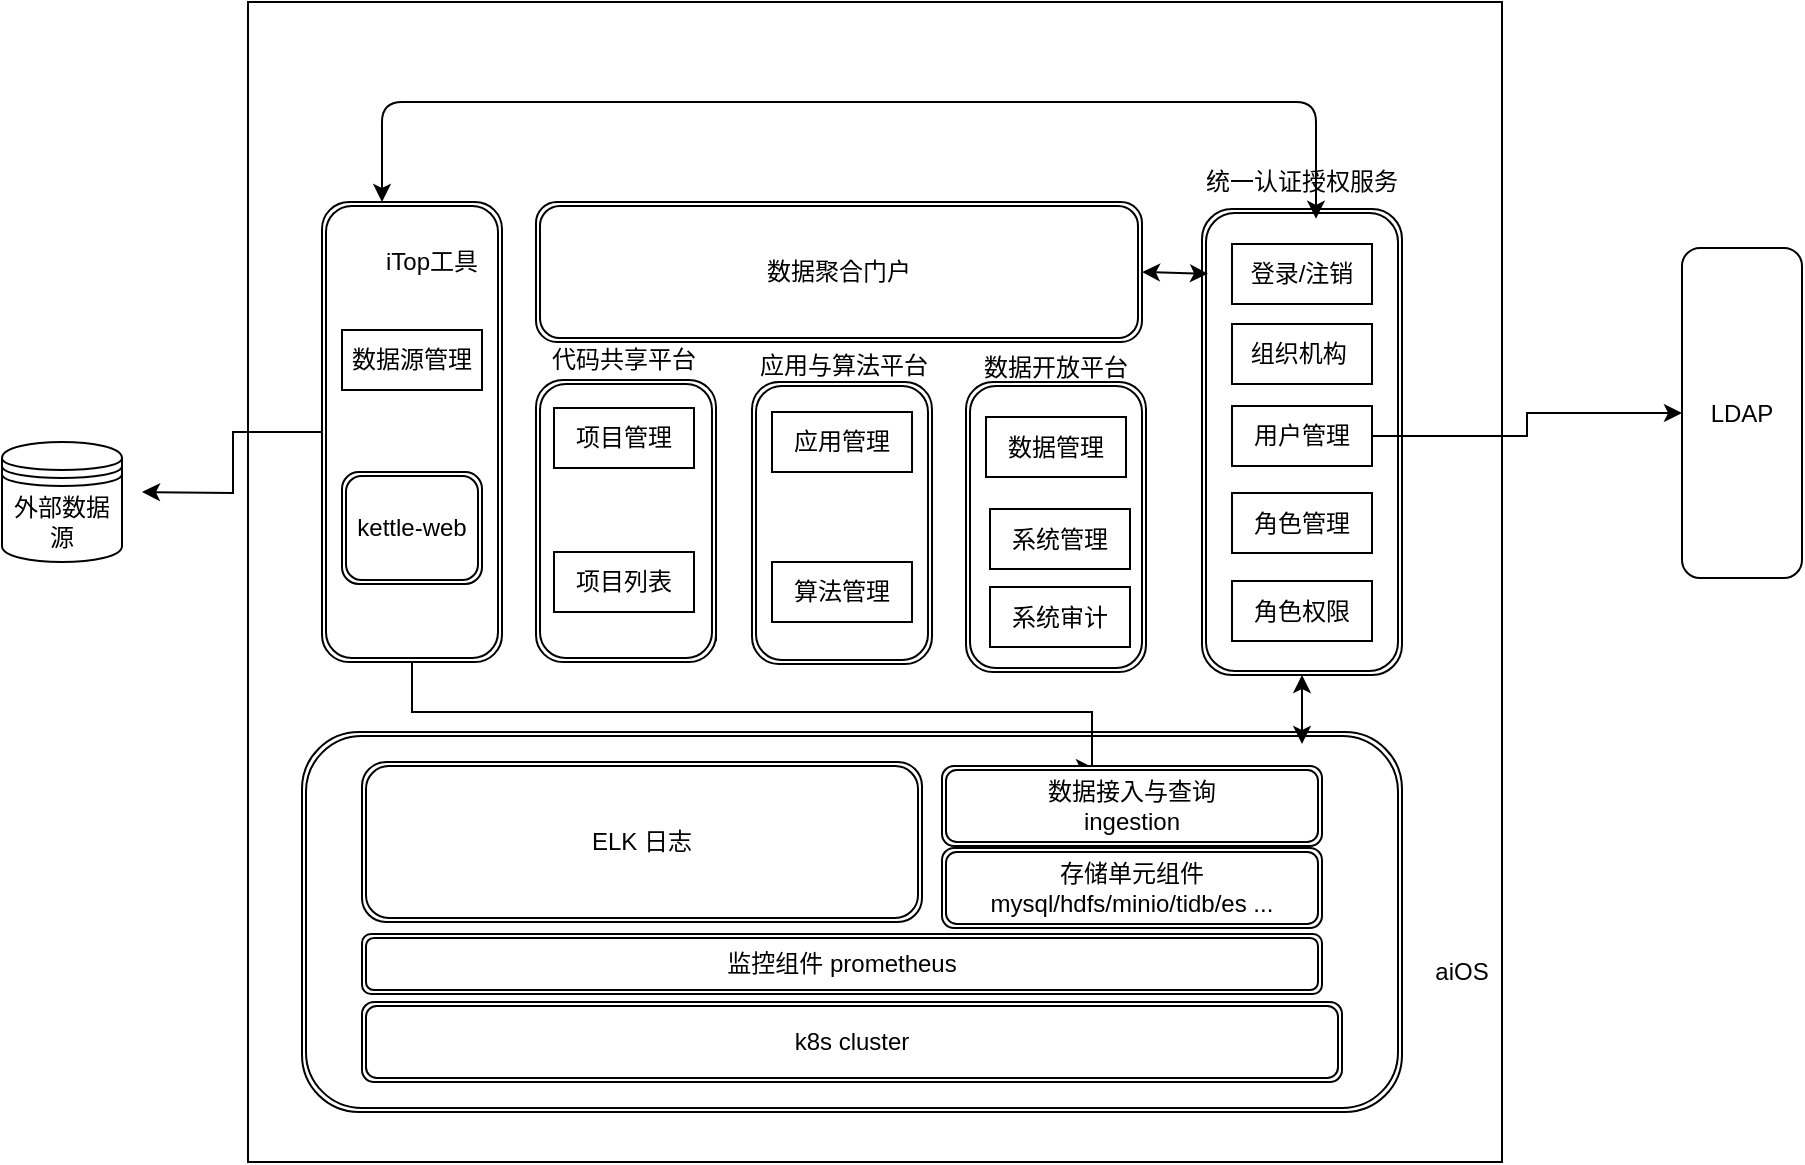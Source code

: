 <mxfile version="14.4.3" type="github">
  <diagram id="kdde09D2nnx4coVuQpx-" name="第 1 页">
    <mxGraphModel dx="1422" dy="794" grid="1" gridSize="10" guides="1" tooltips="1" connect="1" arrows="1" fold="1" page="1" pageScale="1" pageWidth="827" pageHeight="1169" math="0" shadow="0">
      <root>
        <mxCell id="0" />
        <mxCell id="1" parent="0" />
        <mxCell id="gJM25PYip7lrtwRQAck6-2" value="" style="whiteSpace=wrap;html=1;" parent="1" vertex="1">
          <mxGeometry x="143" y="80" width="627" height="580" as="geometry" />
        </mxCell>
        <mxCell id="geDU7SRH2CKQkBY8LNWq-78" value="" style="shape=ext;double=1;rounded=1;whiteSpace=wrap;html=1;" parent="1" vertex="1">
          <mxGeometry x="170" y="445" width="550" height="190" as="geometry" />
        </mxCell>
        <mxCell id="HxBF0iYT7sKtN1toAZas-4" value="" style="shape=ext;double=1;rounded=1;whiteSpace=wrap;html=1;" parent="1" vertex="1">
          <mxGeometry x="395" y="270" width="90" height="141" as="geometry" />
        </mxCell>
        <mxCell id="geDU7SRH2CKQkBY8LNWq-4" value="" style="edgeStyle=orthogonalEdgeStyle;rounded=0;orthogonalLoop=1;jettySize=auto;html=1;" parent="1" source="HxBF0iYT7sKtN1toAZas-5" edge="1">
          <mxGeometry relative="1" as="geometry">
            <mxPoint x="90" y="325" as="targetPoint" />
          </mxGeometry>
        </mxCell>
        <mxCell id="geDU7SRH2CKQkBY8LNWq-81" value="" style="edgeStyle=orthogonalEdgeStyle;rounded=0;orthogonalLoop=1;jettySize=auto;html=1;entryX=0.4;entryY=0.025;entryDx=0;entryDy=0;entryPerimeter=0;" parent="1" source="HxBF0iYT7sKtN1toAZas-5" target="gJM25PYip7lrtwRQAck6-10" edge="1">
          <mxGeometry relative="1" as="geometry">
            <mxPoint x="560" y="470" as="targetPoint" />
            <Array as="points">
              <mxPoint x="225" y="435" />
              <mxPoint x="565" y="435" />
            </Array>
          </mxGeometry>
        </mxCell>
        <mxCell id="HxBF0iYT7sKtN1toAZas-5" value="" style="shape=ext;double=1;rounded=1;whiteSpace=wrap;html=1;" parent="1" vertex="1">
          <mxGeometry x="180" y="180" width="90" height="230" as="geometry" />
        </mxCell>
        <mxCell id="HxBF0iYT7sKtN1toAZas-6" value="k8s cluster" style="shape=ext;double=1;rounded=1;whiteSpace=wrap;html=1;" parent="1" vertex="1">
          <mxGeometry x="200" y="580" width="490" height="40" as="geometry" />
        </mxCell>
        <mxCell id="HxBF0iYT7sKtN1toAZas-7" value="&lt;span style=&quot;color: rgba(0 , 0 , 0 , 0) ; font-family: monospace ; font-size: 0px&quot;&gt;%3CmxGraphModel%3E%3Croot%3E%3CmxCell%20id%3D%220%22%2F%3E%3CmxCell%20id%3D%221%22%20parent%3D%220%22%2F%3E%3CmxCell%20id%3D%222%22%20value%3D%22%E6%95%B0%E6%8D%AE%E9%97%A8%E6%88%B7%22%20style%3D%22rounded%3D0%3BwhiteSpace%3Dwrap%3Bhtml%3D1%3B%22%20vertex%3D%221%22%20parent%3D%221%22%3E%3CmxGeometry%20x%3D%22420%22%20y%3D%22244%22%20width%3D%2270%22%20height%3D%2230%22%20as%3D%22geometry%22%2F%3E%3C%2FmxCell%3E%3C%2Froot%3E%3C%2FmxGraphModel%3E&lt;/span&gt;" style="shape=ext;double=1;rounded=1;whiteSpace=wrap;html=1;" parent="1" vertex="1">
          <mxGeometry x="620" y="183.5" width="100" height="233" as="geometry" />
        </mxCell>
        <mxCell id="gJM25PYip7lrtwRQAck6-3" value="aiOS" style="text;html=1;strokeColor=none;fillColor=none;align=center;verticalAlign=middle;whiteSpace=wrap;rounded=0;" parent="1" vertex="1">
          <mxGeometry x="730" y="550" width="40" height="30" as="geometry" />
        </mxCell>
        <mxCell id="gJM25PYip7lrtwRQAck6-7" value="监控组件 prometheus" style="shape=ext;double=1;rounded=1;whiteSpace=wrap;html=1;" parent="1" vertex="1">
          <mxGeometry x="200" y="546" width="480" height="30" as="geometry" />
        </mxCell>
        <mxCell id="gJM25PYip7lrtwRQAck6-8" value="存储单元组件 &lt;br&gt;mysql/hdfs/minio/tidb/es ..." style="shape=ext;double=1;rounded=1;whiteSpace=wrap;html=1;" parent="1" vertex="1">
          <mxGeometry x="490" y="503" width="190" height="40" as="geometry" />
        </mxCell>
        <mxCell id="gJM25PYip7lrtwRQAck6-10" value="数据接入与查询&lt;br&gt;ingestion" style="shape=ext;double=1;rounded=1;whiteSpace=wrap;html=1;" parent="1" vertex="1">
          <mxGeometry x="490" y="462" width="190" height="40" as="geometry" />
        </mxCell>
        <mxCell id="geDU7SRH2CKQkBY8LNWq-2" value="数据聚合门户" style="shape=ext;double=1;rounded=1;whiteSpace=wrap;html=1;" parent="1" vertex="1">
          <mxGeometry x="287" y="180" width="303" height="70" as="geometry" />
        </mxCell>
        <mxCell id="geDU7SRH2CKQkBY8LNWq-6" value="外部数据源" style="shape=datastore;whiteSpace=wrap;html=1;" parent="1" vertex="1">
          <mxGeometry x="20" y="300" width="60" height="60" as="geometry" />
        </mxCell>
        <mxCell id="geDU7SRH2CKQkBY8LNWq-9" value="" style="endArrow=classic;startArrow=classic;html=1;entryX=0.5;entryY=1;entryDx=0;entryDy=0;" parent="1" target="HxBF0iYT7sKtN1toAZas-7" edge="1">
          <mxGeometry width="50" height="50" relative="1" as="geometry">
            <mxPoint x="670" y="451" as="sourcePoint" />
            <mxPoint x="650" y="410" as="targetPoint" />
          </mxGeometry>
        </mxCell>
        <mxCell id="geDU7SRH2CKQkBY8LNWq-16" value="iTop工具" style="text;html=1;strokeColor=none;fillColor=none;align=center;verticalAlign=middle;whiteSpace=wrap;rounded=0;" parent="1" vertex="1">
          <mxGeometry x="210" y="200" width="50" height="20" as="geometry" />
        </mxCell>
        <mxCell id="geDU7SRH2CKQkBY8LNWq-17" value="&lt;span&gt;kettle-web&lt;/span&gt;" style="shape=ext;double=1;rounded=1;whiteSpace=wrap;html=1;" parent="1" vertex="1">
          <mxGeometry x="190" y="315" width="70" height="56" as="geometry" />
        </mxCell>
        <mxCell id="geDU7SRH2CKQkBY8LNWq-19" value="数据源管理" style="rounded=0;whiteSpace=wrap;html=1;" parent="1" vertex="1">
          <mxGeometry x="190" y="244" width="70" height="30" as="geometry" />
        </mxCell>
        <mxCell id="geDU7SRH2CKQkBY8LNWq-34" value="代码共享平台" style="text;html=1;strokeColor=none;fillColor=none;align=center;verticalAlign=middle;whiteSpace=wrap;rounded=0;" parent="1" vertex="1">
          <mxGeometry x="291" y="227.25" width="80" height="63.5" as="geometry" />
        </mxCell>
        <mxCell id="geDU7SRH2CKQkBY8LNWq-35" value="统一认证授权服务" style="text;html=1;strokeColor=none;fillColor=none;align=center;verticalAlign=middle;whiteSpace=wrap;rounded=0;" parent="1" vertex="1">
          <mxGeometry x="620" y="160" width="100" height="20" as="geometry" />
        </mxCell>
        <mxCell id="geDU7SRH2CKQkBY8LNWq-53" value="LDAP" style="rounded=1;whiteSpace=wrap;html=1;" parent="1" vertex="1">
          <mxGeometry x="860" y="203" width="60" height="165" as="geometry" />
        </mxCell>
        <mxCell id="geDU7SRH2CKQkBY8LNWq-55" value="算法管理" style="rounded=0;whiteSpace=wrap;html=1;" parent="1" vertex="1">
          <mxGeometry x="405" y="360" width="70" height="30" as="geometry" />
        </mxCell>
        <mxCell id="geDU7SRH2CKQkBY8LNWq-57" value="应用管理" style="rounded=0;whiteSpace=wrap;html=1;" parent="1" vertex="1">
          <mxGeometry x="405" y="285" width="70" height="30" as="geometry" />
        </mxCell>
        <mxCell id="geDU7SRH2CKQkBY8LNWq-58" value="登录/注销" style="rounded=0;whiteSpace=wrap;html=1;" parent="1" vertex="1">
          <mxGeometry x="635" y="201" width="70" height="30" as="geometry" />
        </mxCell>
        <mxCell id="geDU7SRH2CKQkBY8LNWq-59" value="组织机构&amp;nbsp;" style="rounded=0;whiteSpace=wrap;html=1;" parent="1" vertex="1">
          <mxGeometry x="635" y="241" width="70" height="30" as="geometry" />
        </mxCell>
        <mxCell id="geDU7SRH2CKQkBY8LNWq-60" value="角色管理" style="rounded=0;whiteSpace=wrap;html=1;" parent="1" vertex="1">
          <mxGeometry x="635" y="325.5" width="70" height="30" as="geometry" />
        </mxCell>
        <mxCell id="geDU7SRH2CKQkBY8LNWq-61" value="角色权限" style="rounded=0;whiteSpace=wrap;html=1;" parent="1" vertex="1">
          <mxGeometry x="635" y="369.5" width="70" height="30" as="geometry" />
        </mxCell>
        <mxCell id="geDU7SRH2CKQkBY8LNWq-67" style="edgeStyle=orthogonalEdgeStyle;rounded=0;orthogonalLoop=1;jettySize=auto;html=1;entryX=0;entryY=0.5;entryDx=0;entryDy=0;" parent="1" source="geDU7SRH2CKQkBY8LNWq-64" target="geDU7SRH2CKQkBY8LNWq-53" edge="1">
          <mxGeometry relative="1" as="geometry" />
        </mxCell>
        <mxCell id="geDU7SRH2CKQkBY8LNWq-64" value="用户管理" style="rounded=0;whiteSpace=wrap;html=1;" parent="1" vertex="1">
          <mxGeometry x="635" y="282" width="70" height="30" as="geometry" />
        </mxCell>
        <mxCell id="geDU7SRH2CKQkBY8LNWq-75" value="" style="endArrow=classic;startArrow=classic;html=1;entryX=0.57;entryY=0.021;entryDx=0;entryDy=0;entryPerimeter=0;" parent="1" target="HxBF0iYT7sKtN1toAZas-7" edge="1">
          <mxGeometry width="50" height="50" relative="1" as="geometry">
            <mxPoint x="210" y="180" as="sourcePoint" />
            <mxPoint x="626" y="181.893" as="targetPoint" />
            <Array as="points">
              <mxPoint x="210" y="130" />
              <mxPoint x="677" y="130" />
            </Array>
          </mxGeometry>
        </mxCell>
        <mxCell id="geDU7SRH2CKQkBY8LNWq-79" value="" style="endArrow=classic;startArrow=classic;html=1;entryX=0.702;entryY=0.414;entryDx=0;entryDy=0;entryPerimeter=0;" parent="1" edge="1">
          <mxGeometry width="50" height="50" relative="1" as="geometry">
            <mxPoint x="505" y="320" as="sourcePoint" />
            <mxPoint x="565.16" y="320.12" as="targetPoint" />
            <Array as="points">
              <mxPoint x="525" y="320" />
              <mxPoint x="545" y="320" />
            </Array>
          </mxGeometry>
        </mxCell>
        <mxCell id="1_QTvi83UHLUyv5DnF4K-3" value="" style="shape=ext;double=1;rounded=1;whiteSpace=wrap;html=1;" vertex="1" parent="1">
          <mxGeometry x="502" y="270" width="90" height="145" as="geometry" />
        </mxCell>
        <mxCell id="1_QTvi83UHLUyv5DnF4K-4" value="系统审计" style="rounded=0;whiteSpace=wrap;html=1;" vertex="1" parent="1">
          <mxGeometry x="514" y="372.5" width="70" height="30" as="geometry" />
        </mxCell>
        <mxCell id="1_QTvi83UHLUyv5DnF4K-5" value="数据管理" style="rounded=0;whiteSpace=wrap;html=1;" vertex="1" parent="1">
          <mxGeometry x="512" y="287.5" width="70" height="30" as="geometry" />
        </mxCell>
        <mxCell id="1_QTvi83UHLUyv5DnF4K-6" value="系统管理" style="rounded=0;whiteSpace=wrap;html=1;" vertex="1" parent="1">
          <mxGeometry x="514" y="333.5" width="70" height="30" as="geometry" />
        </mxCell>
        <mxCell id="1_QTvi83UHLUyv5DnF4K-13" value="系统管理" style="rounded=0;whiteSpace=wrap;html=1;" vertex="1" parent="1">
          <mxGeometry x="305" y="284" width="70" height="30" as="geometry" />
        </mxCell>
        <mxCell id="1_QTvi83UHLUyv5DnF4K-14" value="数据管理" style="rounded=0;whiteSpace=wrap;html=1;" vertex="1" parent="1">
          <mxGeometry x="307" y="330" width="70" height="30" as="geometry" />
        </mxCell>
        <mxCell id="1_QTvi83UHLUyv5DnF4K-15" value="系统审计" style="rounded=0;whiteSpace=wrap;html=1;" vertex="1" parent="1">
          <mxGeometry x="307" y="369" width="70" height="30" as="geometry" />
        </mxCell>
        <mxCell id="1_QTvi83UHLUyv5DnF4K-16" value="" style="shape=ext;double=1;rounded=1;whiteSpace=wrap;html=1;" vertex="1" parent="1">
          <mxGeometry x="287" y="269" width="90" height="141" as="geometry" />
        </mxCell>
        <mxCell id="1_QTvi83UHLUyv5DnF4K-17" value="项目管理" style="rounded=0;whiteSpace=wrap;html=1;" vertex="1" parent="1">
          <mxGeometry x="296" y="283" width="70" height="30" as="geometry" />
        </mxCell>
        <mxCell id="1_QTvi83UHLUyv5DnF4K-18" value="项目列表" style="rounded=0;whiteSpace=wrap;html=1;" vertex="1" parent="1">
          <mxGeometry x="296" y="355" width="70" height="30" as="geometry" />
        </mxCell>
        <mxCell id="1_QTvi83UHLUyv5DnF4K-28" value="应用与算法平台" style="text;html=1;strokeColor=none;fillColor=none;align=center;verticalAlign=middle;whiteSpace=wrap;rounded=0;" vertex="1" parent="1">
          <mxGeometry x="396" y="230" width="90" height="63.5" as="geometry" />
        </mxCell>
        <mxCell id="1_QTvi83UHLUyv5DnF4K-29" value="数据开放平台" style="text;html=1;strokeColor=none;fillColor=none;align=center;verticalAlign=middle;whiteSpace=wrap;rounded=0;" vertex="1" parent="1">
          <mxGeometry x="507" y="231" width="80" height="63.5" as="geometry" />
        </mxCell>
        <mxCell id="1_QTvi83UHLUyv5DnF4K-30" value="" style="endArrow=classic;startArrow=classic;html=1;entryX=0.03;entryY=0.139;entryDx=0;entryDy=0;entryPerimeter=0;exitX=1;exitY=0.5;exitDx=0;exitDy=0;" edge="1" parent="1" source="geDU7SRH2CKQkBY8LNWq-2" target="HxBF0iYT7sKtN1toAZas-7">
          <mxGeometry width="50" height="50" relative="1" as="geometry">
            <mxPoint x="587" y="231" as="sourcePoint" />
            <mxPoint x="637" y="181" as="targetPoint" />
          </mxGeometry>
        </mxCell>
        <mxCell id="1_QTvi83UHLUyv5DnF4K-31" value="ELK 日志" style="shape=ext;double=1;rounded=1;whiteSpace=wrap;html=1;" vertex="1" parent="1">
          <mxGeometry x="200" y="460" width="280" height="80" as="geometry" />
        </mxCell>
      </root>
    </mxGraphModel>
  </diagram>
</mxfile>
